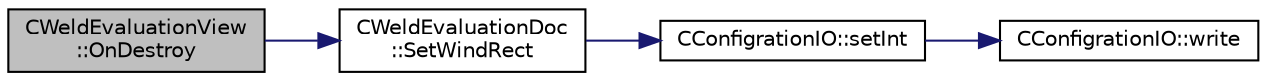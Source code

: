digraph "CWeldEvaluationView::OnDestroy"
{
 // LATEX_PDF_SIZE
  edge [fontname="Helvetica",fontsize="10",labelfontname="Helvetica",labelfontsize="10"];
  node [fontname="Helvetica",fontsize="10",shape=record];
  rankdir="LR";
  Node1 [label="CWeldEvaluationView\l::OnDestroy",height=0.2,width=0.4,color="black", fillcolor="grey75", style="filled", fontcolor="black",tooltip="ウインド破棄時処理"];
  Node1 -> Node2 [color="midnightblue",fontsize="10",style="solid",fontname="Helvetica"];
  Node2 [label="CWeldEvaluationDoc\l::SetWindRect",height=0.2,width=0.4,color="black", fillcolor="white", style="filled",URL="$class_c_weld_evaluation_doc.html#a0e46d3afc7df54ee0caa20ed6b832078",tooltip="メインウインドの位置とサイズの設定"];
  Node2 -> Node3 [color="midnightblue",fontsize="10",style="solid",fontname="Helvetica"];
  Node3 [label="CConfigrationIO::setInt",height=0.2,width=0.4,color="black", fillcolor="white", style="filled",URL="$class_c_configration_i_o.html#ae2b2f069a5eb2e6e40db50c09d6f71a5",tooltip="指定セクションのキーに整数値を設定"];
  Node3 -> Node4 [color="midnightblue",fontsize="10",style="solid",fontname="Helvetica"];
  Node4 [label="CConfigrationIO::write",height=0.2,width=0.4,color="black", fillcolor="white", style="filled",URL="$class_c_configration_i_o.html#aa05f2d3bee4d0f39715b3e41429cdfd2",tooltip="指定セクションのキーに値を設定"];
}
